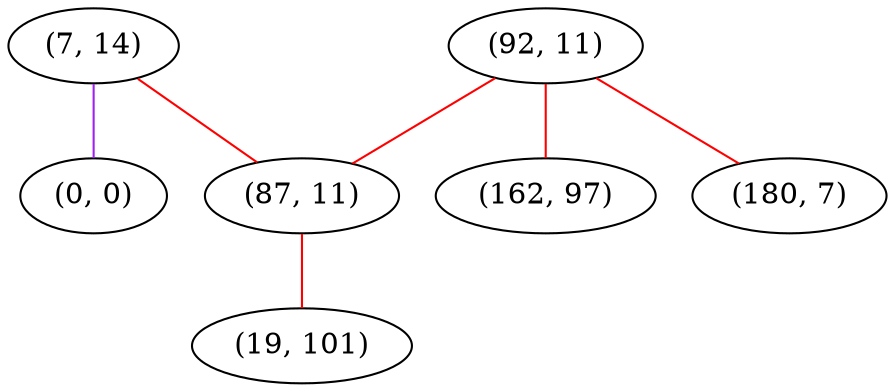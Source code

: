 graph "" {
"(7, 14)";
"(0, 0)";
"(92, 11)";
"(87, 11)";
"(162, 97)";
"(19, 101)";
"(180, 7)";
"(7, 14)" -- "(87, 11)"  [color=red, key=0, weight=1];
"(7, 14)" -- "(0, 0)"  [color=purple, key=0, weight=4];
"(92, 11)" -- "(87, 11)"  [color=red, key=0, weight=1];
"(92, 11)" -- "(180, 7)"  [color=red, key=0, weight=1];
"(92, 11)" -- "(162, 97)"  [color=red, key=0, weight=1];
"(87, 11)" -- "(19, 101)"  [color=red, key=0, weight=1];
}
